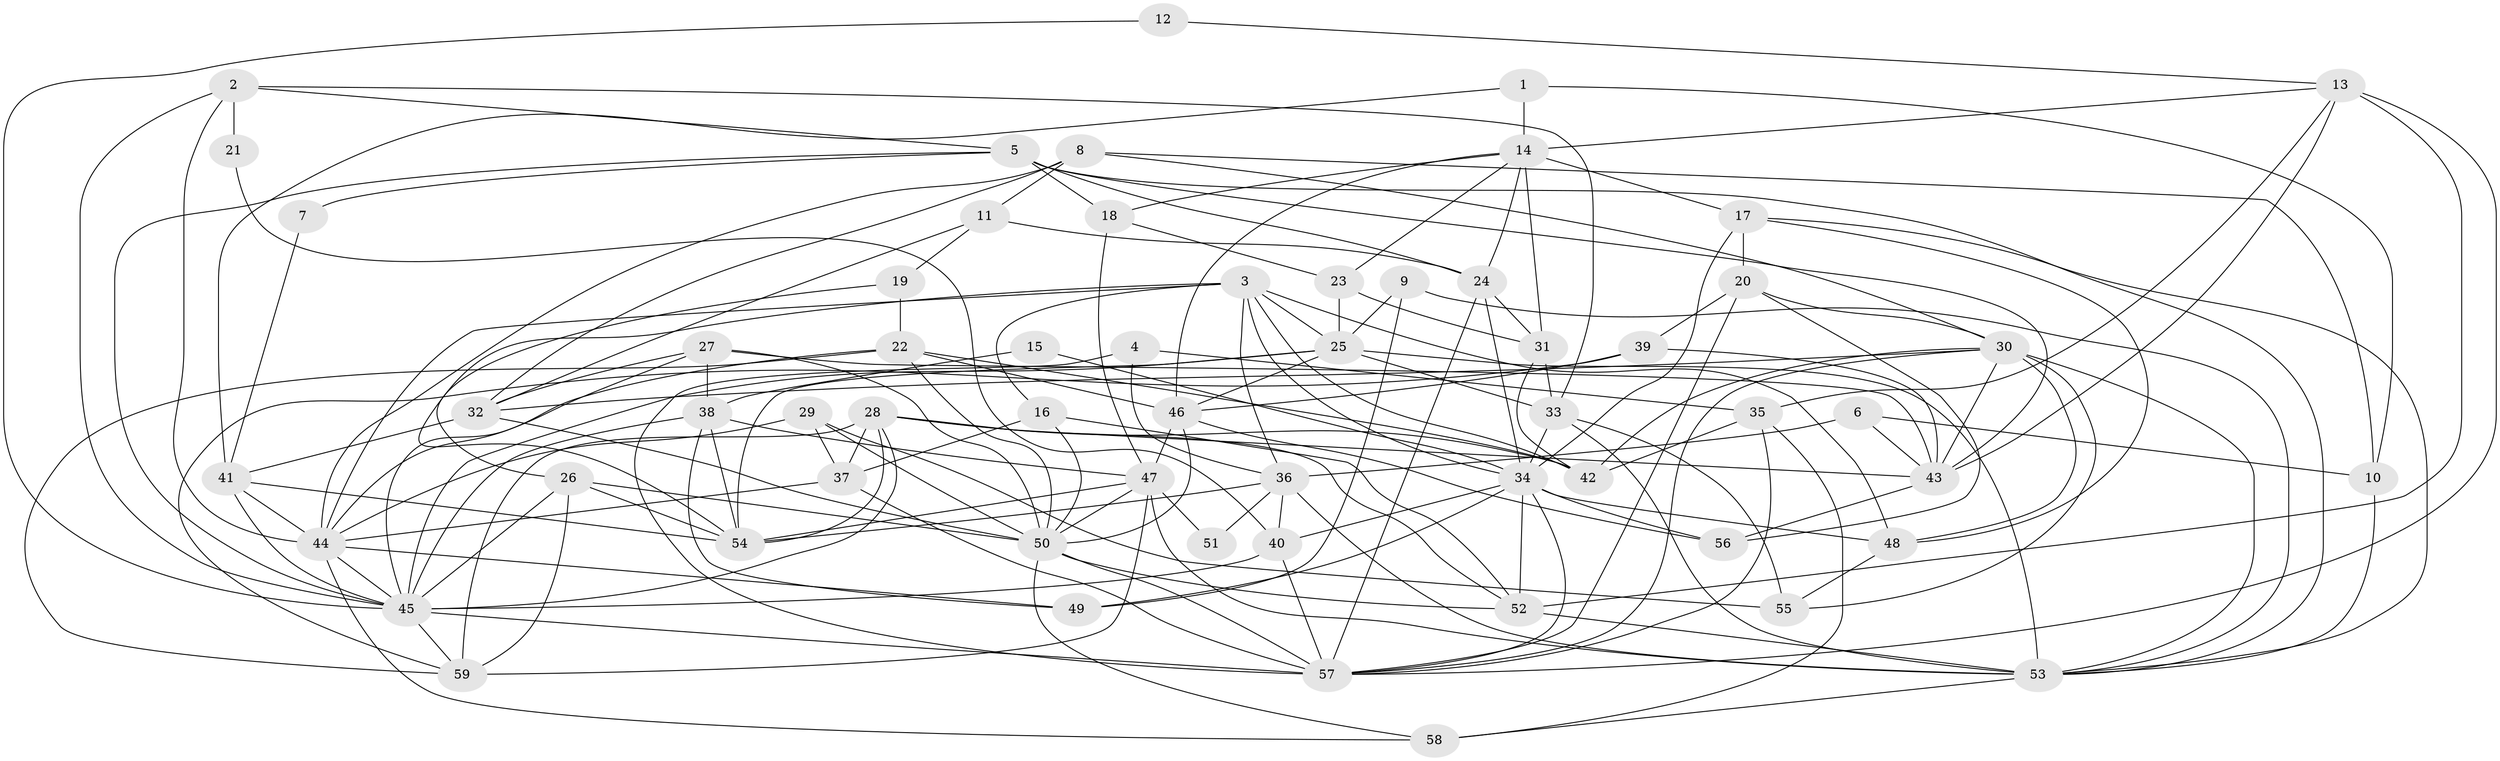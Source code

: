 // original degree distribution, {4: 0.23931623931623933, 8: 0.017094017094017096, 3: 0.26495726495726496, 6: 0.08547008547008547, 2: 0.1452991452991453, 7: 0.03418803418803419, 5: 0.21367521367521367}
// Generated by graph-tools (version 1.1) at 2025/50/03/09/25 03:50:11]
// undirected, 59 vertices, 168 edges
graph export_dot {
graph [start="1"]
  node [color=gray90,style=filled];
  1;
  2;
  3;
  4;
  5;
  6;
  7;
  8;
  9;
  10;
  11;
  12;
  13;
  14;
  15;
  16;
  17;
  18;
  19;
  20;
  21;
  22;
  23;
  24;
  25;
  26;
  27;
  28;
  29;
  30;
  31;
  32;
  33;
  34;
  35;
  36;
  37;
  38;
  39;
  40;
  41;
  42;
  43;
  44;
  45;
  46;
  47;
  48;
  49;
  50;
  51;
  52;
  53;
  54;
  55;
  56;
  57;
  58;
  59;
  1 -- 10 [weight=1.0];
  1 -- 14 [weight=1.0];
  1 -- 41 [weight=1.0];
  2 -- 5 [weight=1.0];
  2 -- 21 [weight=1.0];
  2 -- 33 [weight=1.0];
  2 -- 44 [weight=1.0];
  2 -- 45 [weight=1.0];
  3 -- 16 [weight=1.0];
  3 -- 25 [weight=1.0];
  3 -- 26 [weight=1.0];
  3 -- 34 [weight=1.0];
  3 -- 36 [weight=1.0];
  3 -- 42 [weight=1.0];
  3 -- 44 [weight=1.0];
  3 -- 48 [weight=1.0];
  4 -- 35 [weight=1.0];
  4 -- 36 [weight=1.0];
  4 -- 57 [weight=1.0];
  5 -- 7 [weight=1.0];
  5 -- 18 [weight=1.0];
  5 -- 24 [weight=1.0];
  5 -- 43 [weight=1.0];
  5 -- 45 [weight=1.0];
  5 -- 53 [weight=1.0];
  6 -- 10 [weight=1.0];
  6 -- 36 [weight=1.0];
  6 -- 43 [weight=1.0];
  7 -- 41 [weight=1.0];
  8 -- 10 [weight=1.0];
  8 -- 11 [weight=1.0];
  8 -- 30 [weight=1.0];
  8 -- 32 [weight=1.0];
  8 -- 44 [weight=1.0];
  9 -- 25 [weight=1.0];
  9 -- 49 [weight=1.0];
  9 -- 53 [weight=1.0];
  10 -- 53 [weight=1.0];
  11 -- 19 [weight=1.0];
  11 -- 24 [weight=1.0];
  11 -- 32 [weight=1.0];
  12 -- 13 [weight=1.0];
  12 -- 45 [weight=1.0];
  13 -- 14 [weight=1.0];
  13 -- 35 [weight=1.0];
  13 -- 43 [weight=1.0];
  13 -- 52 [weight=1.0];
  13 -- 57 [weight=1.0];
  14 -- 17 [weight=1.0];
  14 -- 18 [weight=1.0];
  14 -- 23 [weight=1.0];
  14 -- 24 [weight=1.0];
  14 -- 31 [weight=1.0];
  14 -- 46 [weight=1.0];
  15 -- 34 [weight=1.0];
  15 -- 38 [weight=1.0];
  16 -- 37 [weight=1.0];
  16 -- 50 [weight=1.0];
  16 -- 52 [weight=1.0];
  17 -- 20 [weight=1.0];
  17 -- 34 [weight=1.0];
  17 -- 48 [weight=1.0];
  17 -- 53 [weight=1.0];
  18 -- 23 [weight=1.0];
  18 -- 47 [weight=1.0];
  19 -- 22 [weight=1.0];
  19 -- 54 [weight=1.0];
  20 -- 30 [weight=1.0];
  20 -- 39 [weight=1.0];
  20 -- 56 [weight=1.0];
  20 -- 57 [weight=1.0];
  21 -- 40 [weight=1.0];
  22 -- 42 [weight=1.0];
  22 -- 44 [weight=1.0];
  22 -- 46 [weight=1.0];
  22 -- 50 [weight=1.0];
  22 -- 59 [weight=1.0];
  23 -- 25 [weight=1.0];
  23 -- 31 [weight=1.0];
  24 -- 31 [weight=1.0];
  24 -- 34 [weight=1.0];
  24 -- 57 [weight=1.0];
  25 -- 33 [weight=1.0];
  25 -- 45 [weight=1.0];
  25 -- 46 [weight=1.0];
  25 -- 53 [weight=1.0];
  25 -- 54 [weight=1.0];
  26 -- 45 [weight=1.0];
  26 -- 50 [weight=1.0];
  26 -- 54 [weight=1.0];
  26 -- 59 [weight=1.0];
  27 -- 32 [weight=1.0];
  27 -- 38 [weight=1.0];
  27 -- 43 [weight=1.0];
  27 -- 45 [weight=1.0];
  27 -- 50 [weight=1.0];
  28 -- 37 [weight=1.0];
  28 -- 42 [weight=1.0];
  28 -- 43 [weight=1.0];
  28 -- 45 [weight=1.0];
  28 -- 52 [weight=1.0];
  28 -- 54 [weight=1.0];
  28 -- 59 [weight=1.0];
  29 -- 37 [weight=1.0];
  29 -- 44 [weight=1.0];
  29 -- 50 [weight=1.0];
  29 -- 55 [weight=1.0];
  30 -- 32 [weight=1.0];
  30 -- 42 [weight=1.0];
  30 -- 43 [weight=1.0];
  30 -- 48 [weight=1.0];
  30 -- 53 [weight=1.0];
  30 -- 55 [weight=1.0];
  30 -- 57 [weight=1.0];
  31 -- 33 [weight=1.0];
  31 -- 42 [weight=1.0];
  32 -- 41 [weight=1.0];
  32 -- 50 [weight=1.0];
  33 -- 34 [weight=1.0];
  33 -- 53 [weight=1.0];
  33 -- 55 [weight=1.0];
  34 -- 40 [weight=1.0];
  34 -- 48 [weight=1.0];
  34 -- 49 [weight=1.0];
  34 -- 52 [weight=1.0];
  34 -- 56 [weight=1.0];
  34 -- 57 [weight=1.0];
  35 -- 42 [weight=1.0];
  35 -- 57 [weight=1.0];
  35 -- 58 [weight=1.0];
  36 -- 40 [weight=1.0];
  36 -- 51 [weight=1.0];
  36 -- 53 [weight=1.0];
  36 -- 54 [weight=1.0];
  37 -- 44 [weight=2.0];
  37 -- 57 [weight=1.0];
  38 -- 45 [weight=1.0];
  38 -- 47 [weight=1.0];
  38 -- 49 [weight=1.0];
  38 -- 54 [weight=1.0];
  39 -- 43 [weight=1.0];
  39 -- 46 [weight=1.0];
  39 -- 59 [weight=1.0];
  40 -- 45 [weight=1.0];
  40 -- 57 [weight=1.0];
  41 -- 44 [weight=1.0];
  41 -- 45 [weight=2.0];
  41 -- 54 [weight=1.0];
  43 -- 56 [weight=1.0];
  44 -- 45 [weight=1.0];
  44 -- 49 [weight=1.0];
  44 -- 58 [weight=1.0];
  45 -- 57 [weight=1.0];
  45 -- 59 [weight=1.0];
  46 -- 47 [weight=1.0];
  46 -- 50 [weight=1.0];
  46 -- 56 [weight=1.0];
  47 -- 50 [weight=1.0];
  47 -- 51 [weight=1.0];
  47 -- 53 [weight=1.0];
  47 -- 54 [weight=1.0];
  47 -- 59 [weight=1.0];
  48 -- 55 [weight=1.0];
  50 -- 52 [weight=1.0];
  50 -- 57 [weight=1.0];
  50 -- 58 [weight=1.0];
  52 -- 53 [weight=2.0];
  53 -- 58 [weight=1.0];
}
